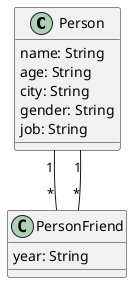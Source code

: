 @startuml "Network2"


class Person{
  name: String
  age: String
  city: String
  gender: String
  job: String
}

class PersonFriend{
  year: String
}



Person "1" -- "*" PersonFriend

Person "1" -- "*" PersonFriend


@enduml